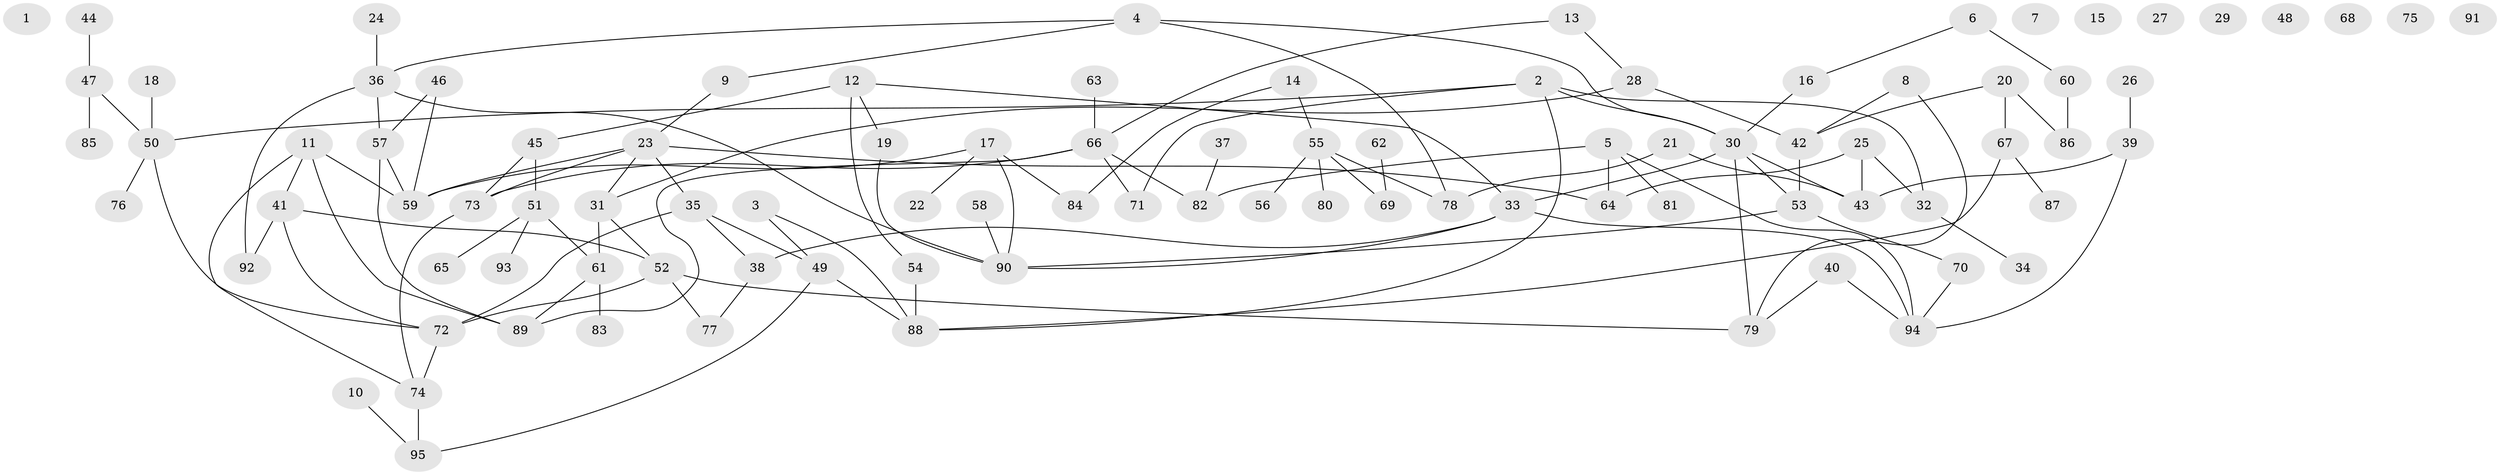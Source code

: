 // Generated by graph-tools (version 1.1) at 2025/12/03/09/25 04:12:52]
// undirected, 95 vertices, 125 edges
graph export_dot {
graph [start="1"]
  node [color=gray90,style=filled];
  1;
  2;
  3;
  4;
  5;
  6;
  7;
  8;
  9;
  10;
  11;
  12;
  13;
  14;
  15;
  16;
  17;
  18;
  19;
  20;
  21;
  22;
  23;
  24;
  25;
  26;
  27;
  28;
  29;
  30;
  31;
  32;
  33;
  34;
  35;
  36;
  37;
  38;
  39;
  40;
  41;
  42;
  43;
  44;
  45;
  46;
  47;
  48;
  49;
  50;
  51;
  52;
  53;
  54;
  55;
  56;
  57;
  58;
  59;
  60;
  61;
  62;
  63;
  64;
  65;
  66;
  67;
  68;
  69;
  70;
  71;
  72;
  73;
  74;
  75;
  76;
  77;
  78;
  79;
  80;
  81;
  82;
  83;
  84;
  85;
  86;
  87;
  88;
  89;
  90;
  91;
  92;
  93;
  94;
  95;
  2 -- 30;
  2 -- 32;
  2 -- 50;
  2 -- 71;
  2 -- 88;
  3 -- 49;
  3 -- 88;
  4 -- 9;
  4 -- 30;
  4 -- 36;
  4 -- 78;
  5 -- 64;
  5 -- 81;
  5 -- 82;
  5 -- 94;
  6 -- 16;
  6 -- 60;
  8 -- 42;
  8 -- 79;
  9 -- 23;
  10 -- 95;
  11 -- 41;
  11 -- 59;
  11 -- 74;
  11 -- 89;
  12 -- 19;
  12 -- 33;
  12 -- 45;
  12 -- 54;
  13 -- 28;
  13 -- 66;
  14 -- 55;
  14 -- 84;
  16 -- 30;
  17 -- 22;
  17 -- 59;
  17 -- 84;
  17 -- 90;
  18 -- 50;
  19 -- 90;
  20 -- 42;
  20 -- 67;
  20 -- 86;
  21 -- 43;
  21 -- 78;
  23 -- 31;
  23 -- 35;
  23 -- 59;
  23 -- 64;
  23 -- 73;
  24 -- 36;
  25 -- 32;
  25 -- 43;
  25 -- 64;
  26 -- 39;
  28 -- 31;
  28 -- 42;
  30 -- 33;
  30 -- 43;
  30 -- 53;
  30 -- 79;
  31 -- 52;
  31 -- 61;
  32 -- 34;
  33 -- 38;
  33 -- 90;
  33 -- 94;
  35 -- 38;
  35 -- 49;
  35 -- 72;
  36 -- 57;
  36 -- 90;
  36 -- 92;
  37 -- 82;
  38 -- 77;
  39 -- 43;
  39 -- 94;
  40 -- 79;
  40 -- 94;
  41 -- 52;
  41 -- 72;
  41 -- 92;
  42 -- 53;
  44 -- 47;
  45 -- 51;
  45 -- 73;
  46 -- 57;
  46 -- 59;
  47 -- 50;
  47 -- 85;
  49 -- 88;
  49 -- 95;
  50 -- 72;
  50 -- 76;
  51 -- 61;
  51 -- 65;
  51 -- 93;
  52 -- 72;
  52 -- 77;
  52 -- 79;
  53 -- 70;
  53 -- 90;
  54 -- 88;
  55 -- 56;
  55 -- 69;
  55 -- 78;
  55 -- 80;
  57 -- 59;
  57 -- 89;
  58 -- 90;
  60 -- 86;
  61 -- 83;
  61 -- 89;
  62 -- 69;
  63 -- 66;
  66 -- 71;
  66 -- 73;
  66 -- 82;
  66 -- 89;
  67 -- 87;
  67 -- 88;
  70 -- 94;
  72 -- 74;
  73 -- 74;
  74 -- 95;
}
